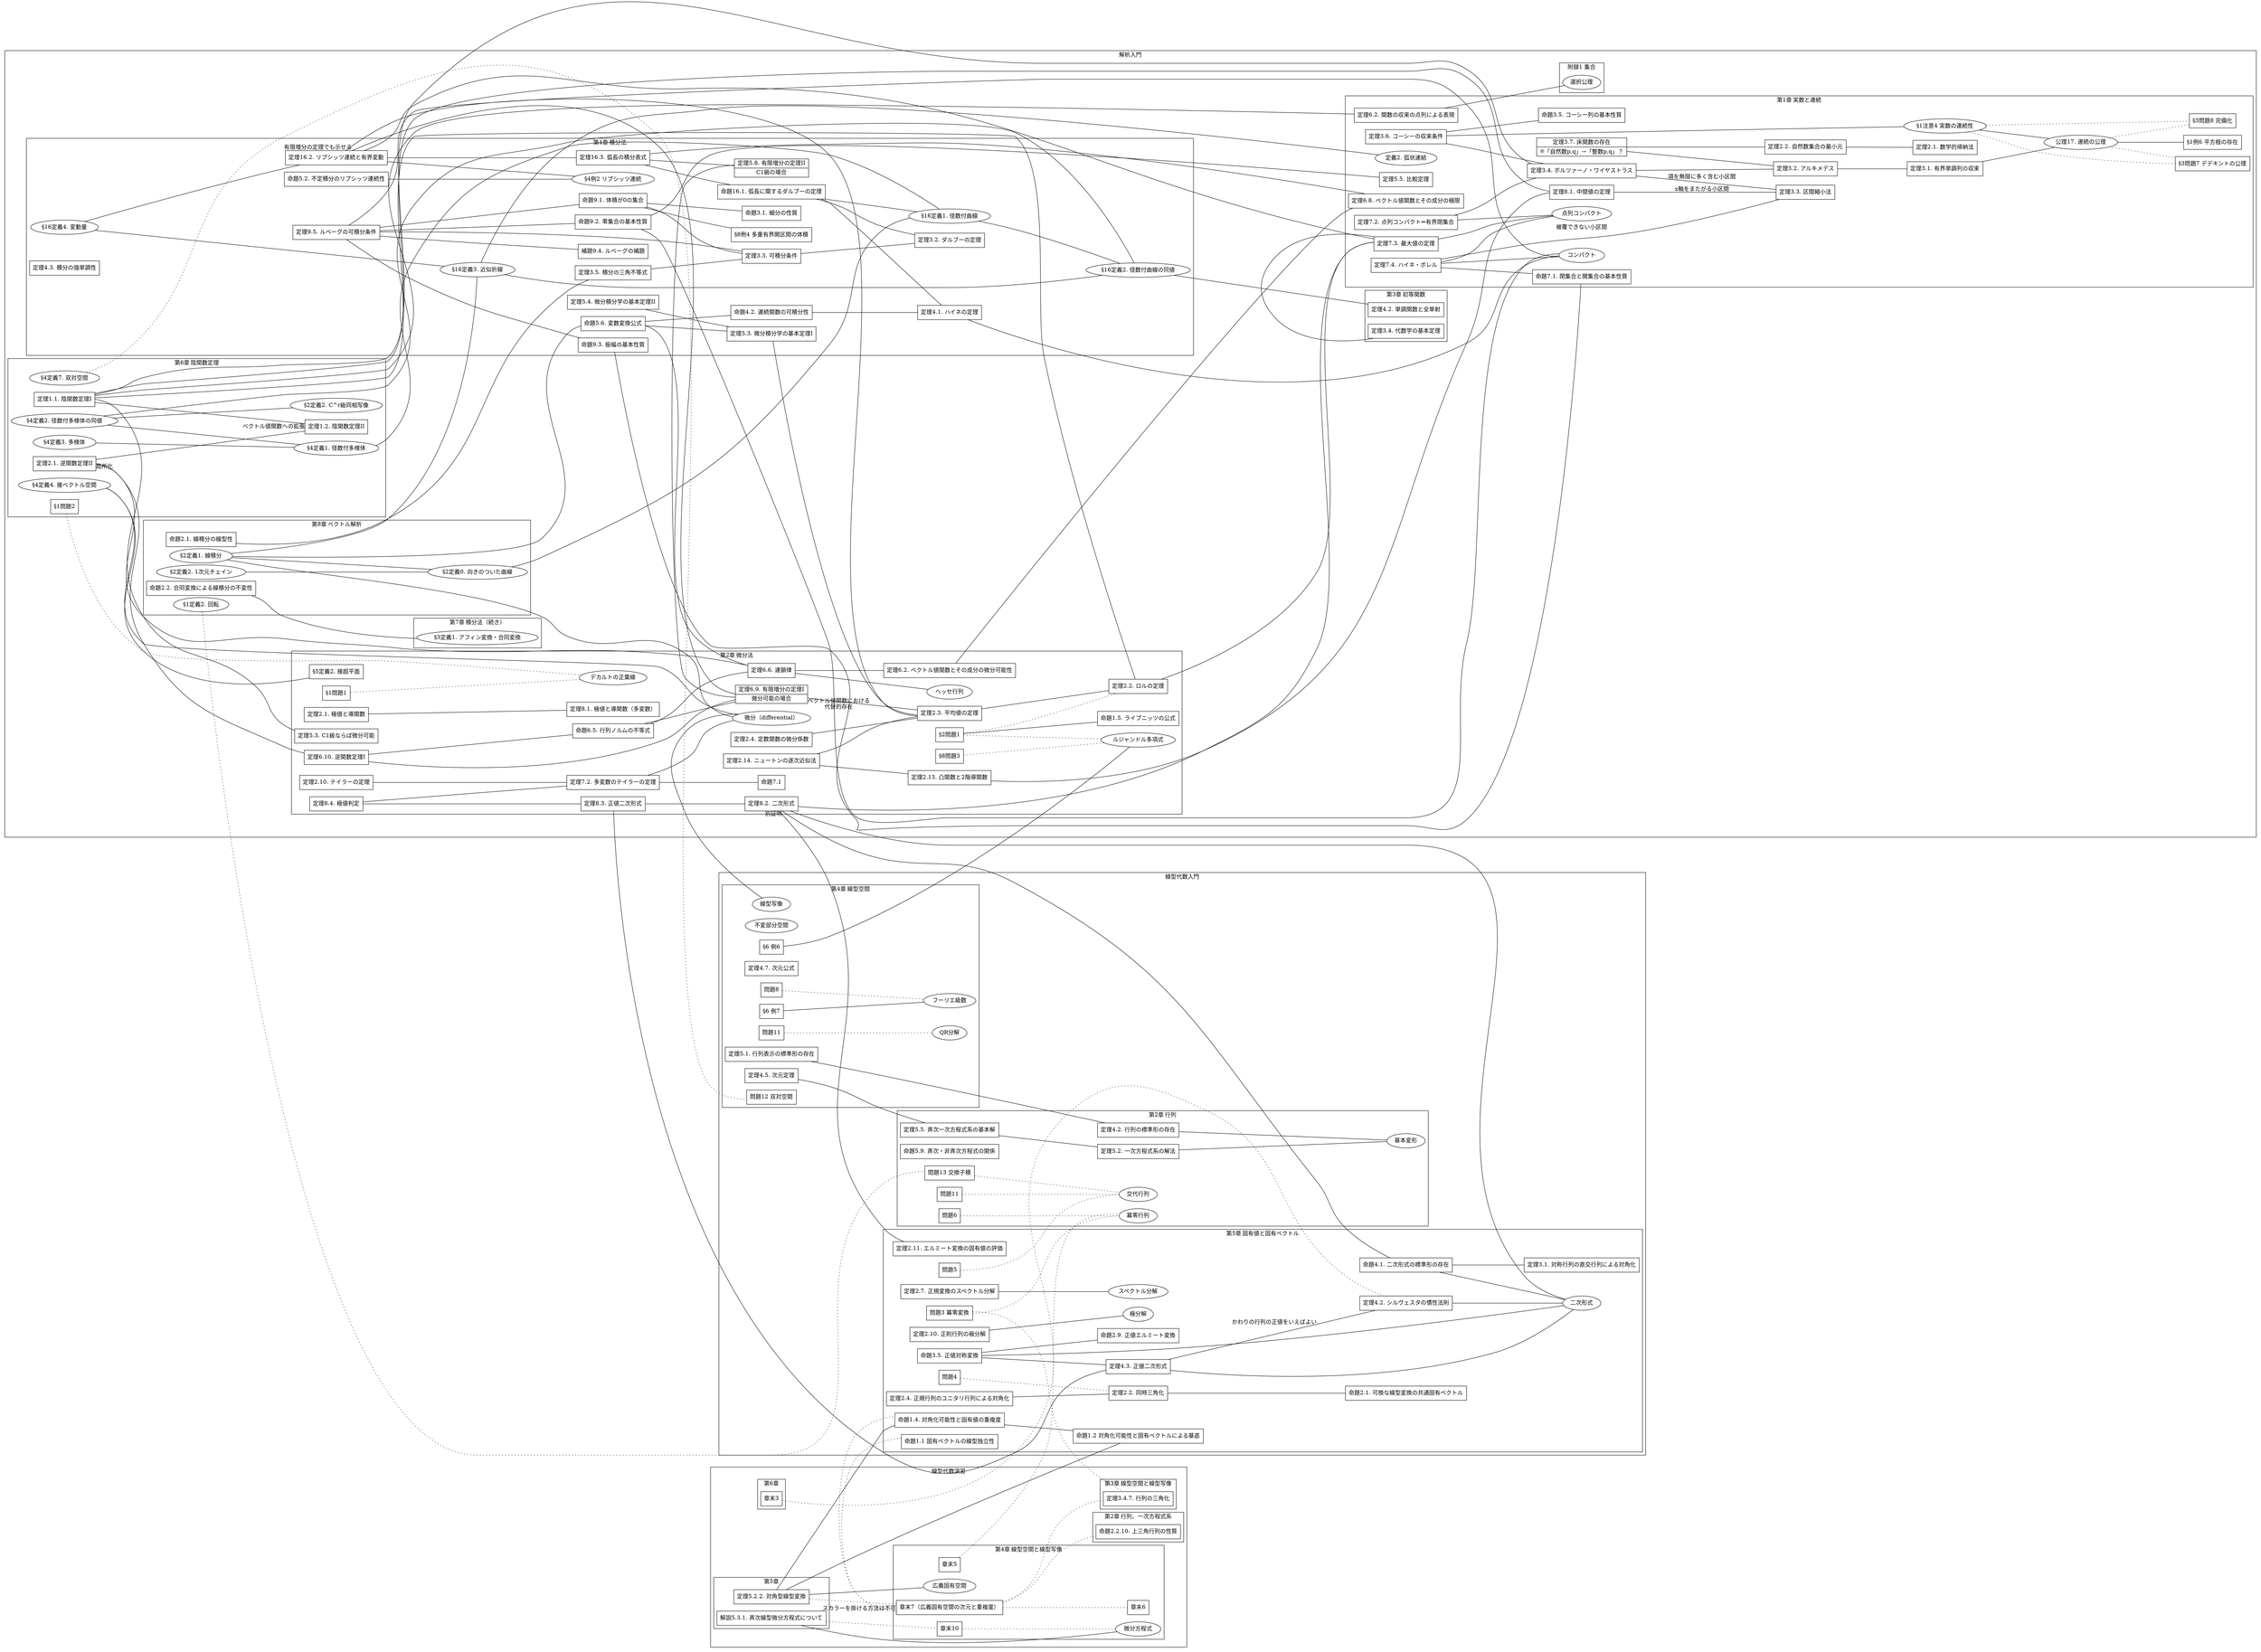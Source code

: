 graph math {
    graph [
        layout = dot
        splines = true
        rankdir = LR
        ranksep=2
        overlap=false
    ]

    node [
        shape = box
    ]

    subgraph cluster_analysis {
        label = "解析入門"

        subgraph cluster_analysis_ex1 {
            label = "附録1 集合"

            a_axiom_ex1_1 [label="選択公理", shape=ellipse]
        }

        subgraph cluster_analysis_1 {
            label = "第1章 実数と連続"

            a_concept_1_7_a [label="コンパクト", shape=ellipse]
            a_concept_1_7_b [label="点列コンパクト", shape=ellipse]

            a_axiom_1_1_17 [label="公理17. 連続の公理", shape=ellipse]

            a_def_1_8_2 [label="定義2. 弧状連結", shape=ellipse]

            a_prop_1_2_1 [label="定理2.1. 数学的帰納法"]
            a_prop_1_2_2 [label="定理2.2. 自然数集合の最小元"]
            a_prop_1_3_1 [label="定理3.1. 有界単調列の収束"]
            a_prop_1_3_2 [label="定理3.2. アルキメデス"]
            a_prop_1_3_3 [label="定理3.3. 区間縮小法"]
            a_prop_1_3_4 [label="定理3.4. ボルツァーノ・ワイヤストラス"]
            a_prop_1_3_5 [label="命題3.5. コーシー列の基本性質"]
            a_prop_1_3_6 [label="定理3.6. コーシーの収束条件"]
            a_prop_1_3_7 [label="定理3.7. 床関数の存在|※「自然数p,q」→「整数p,q」？", shape=record]
            a_prop_1_5_5 [label="定理5.5. 比較定理"]
            a_prop_1_6_2 [label="定理6.2. 関数の収束の点列による表現"]
            a_prop_1_6_8 [label="定理6.8. ベクトル値関数とその成分の極限"]
            a_prop_1_7_1 [label="命題7.1. 閉集合と開集合の基本性質"]
            a_prop_1_7_2 [label="定理7.2. 点列コンパクト⇔有界閉集合"]
            a_prop_1_7_3 [label="定理7.3. 最大値の定理"]
            a_prop_1_7_4 [label="定理7.4. ハイネ・ボレル"]
            a_prop_1_8_1 [label="定理8.1. 中間値の定理"]

            a_example_1_1_6 [label="§1例6 平方根の存在"]

            a_remark_1_1_4 [label="§1注意4 実数の連続性", shape=ellipse]

            a_problem_1_3_7 [label="§3問題7 デデキントの公理"]
            a_problem_1_3_8 [label="§3問題8 完備化"]
        }

        subgraph cluster_analysis_2 {
            label = "第2章 微分法"

            a_concept_2_1_a [label="デカルトの正葉線", shape=ellipse]
            a_concept_2_2_a [label="ルジャンドル多項式", shape=ellipse]
            a_concept_2_6_a [label="ヘッセ行列", shape=ellipse]
            a_concept_2_7_a [label="微分（differential）", shape=ellipse]

            a_def_2_5_2 [label="§5定義2. 接超平面"]

            a_prop_2_1_5 [label="命題1.5. ライプニッツの公式"]
            a_prop_2_2_1 [label="定理2.1. 極値と導関数"]
            a_prop_2_2_2 [label="定理2.2. ロルの定理"]
            a_prop_2_2_3 [label="定理2.3. 平均値の定理"]
            a_prop_2_2_4 [label="定理2.4. 定数関数の微分係数"]
            a_prop_2_2_10 [label="定理2.10. テイラーの定理"]
            a_prop_2_2_13 [label="定理2.13. 凸関数と2階導関数"]
            a_prop_2_2_14 [label="定理2.14. ニュートンの逐次近似法"]
            a_prop_2_5_3 [label="定理5.3. C1級ならば微分可能"]
            a_prop_2_6_2 [label="定理6.2. ベクトル値関数とその成分の微分可能性"]
            a_prop_2_6_5 [label="命題6.5. 行列ノルムの不等式"]
            a_prop_2_6_6 [label="定理6.6. 連鎖律"]
            a_prop_2_6_9 [label="定理6.9. 有限増分の定理I|微分可能の場合", shape=record]
            a_prop_2_6_10 [label="定理6.10. 逆関数定理I"]
            a_prop_2_7_1 [label="命題7.1"]
            a_prop_2_7_2 [label="定理7.2. 多変数のテイラーの定理"]
            a_prop_2_8_1 [label="定理8.1. 極値と導関数（多変数）"]
            a_prop_2_8_2 [label="定理8.2. 二次形式"]
            a_prop_2_8_3 [label="定理8.3. 正値二次形式"]
            a_prop_2_8_4 [label="定理8.4. 極値判定"]

            a_problem_2_1_1 [label="§1問題1"]
            a_problem_2_2_1 [label="§2問題1"]
            a_problem_2_8_3 [label="§8問題3"]
        }

        subgraph cluster_analysis_3 {
            label = "第3章 初等関数"

            a_prop_3_3_4 [label="定理3.4. 代数学の基本定理"]
            a_prop_3_4_2 [label="定理4.2. 単調関数と全単射"]
        }

        subgraph cluster_analysis_4 {
            label = "第4章 積分法"

            a_def_4_16_1 [label="§16定義1. 径数付曲線", shape=ellipse]
            a_def_4_16_2 [label="§16定義2. 径数付曲線の同値", shape=ellipse]
            a_def_4_16_3 [label="§16定義3. 近似折線", shape=ellipse]
            a_def_4_16_4 [label="§16定義4. 変動量", shape=ellipse]

            a_prop_4_3_1 [label="命題3.1. 細分の性質"]
            a_prop_4_3_2 [label="定理3.2. ダルブーの定理"]
            a_prop_4_3_3 [label="定理3.3. 可積分条件"]
            a_prop_4_3_5 [label="定理3.5. 積分の三角不等式"]
            a_prop_4_4_1 [label="定理4.1. ハイネの定理"]
            a_prop_4_4_2 [label="命題4.2. 連続関数の可積分性"]
            a_prop_4_4_3 [label="定理4.3. 積分の強単調性"]
            a_prop_4_5_2 [label="命題5.2. 不定積分のリプシッツ連続性"]
            a_prop_4_5_3 [label="定理5.3. 微分積分学の基本定理I"]
            a_prop_4_5_4 [label="定理5.4. 微分積分学の基本定理II"]
            a_prop_4_5_6 [label="命題5.6. 変数変換公式"]
            a_prop_4_5_8 [label="<pl>定理5.8. 有限増分の定理II|<pr>C1級の場合", shape=record]
            a_prop_4_9_1 [label="命題9.1. 体積が0の集合"]
            a_prop_4_9_2 [label="命題9.2. 零集合の基本性質"]
            a_prop_4_9_3 [label="命題9.3. 振幅の基本性質"]
            a_prop_4_9_4 [label="補題9.4. ルベーグの補題"]
            a_prop_4_9_5 [label="定理9.5. ルベーグの可積分条件"]

            a_prop_4_16_1 [label="命題16.1. 弧長に関するダルブーの定理"]
            a_prop_4_16_2 [label="定理16.2. リプシッツ連続と有界変動"]
            a_prop_4_16_3 [label="定理16.3. 弧長の積分表式"]

            a_example_4_4_2 [label="§4例2 リプシッツ連続", shape=ellipse]
            a_example_4_8_4 [label="§8例4 多重有界開区間の体積"]
        }

        subgraph cluster_analysis_6 {
            label = "第6章 陰関数定理"

            a_def_6_2_2 [label="§2定義2. C^r級同相写像", shape=ellipse]
            a_def_6_4_1 [label="§4定義1. 径数付多様体", shape=ellipse]
            a_def_6_4_2 [label="§4定義2. 径数付多様体の同値", shape=ellipse]
            a_def_6_4_3 [label="§4定義3. 多様体", shape=ellipse]
            a_def_6_4_4 [label="§4定義4. 接ベクトル空間", shape=ellipse]
            a_def_6_4_7 [label="§4定義7. 双対空間", shape=ellipse]

            a_prop_6_1_1 [label="定理1.1. 陰関数定理I"]
            a_prop_6_1_2 [label="定理1.2. 陰関数定理II"]
            a_prop_6_2_1 [label="定理2.1. 逆関数定理II"]

            a_problem_6_1_2 [label="§1問題2"]
        }

        subgraph cluster_analysis_7 {
            label = "第7章 積分法（続き）"

            a_def_7_3_1 [label="§3定義1. アフィン変換・合同変換", shape=ellipse]
        }

        subgraph cluster_analysis_8 {
            label = "第8章 ベクトル解析"

            a_def_8_1_2 [label="§1定義2. 回転", shape=ellipse]
            a_def_8_2_0 [label="§2定義0. 向きのついた曲線", shape=ellipse]
            a_def_8_2_1 [label="§2定義1. 線積分", shape=ellipse]
            a_def_8_2_2 [label="§2定義2. 1次元チェイン", shape=ellipse]

            a_prop_8_2_1 [label="命題2.1. 線積分の線型性"]
            a_prop_8_2_2 [label="命題2.2. 合同変換による線積分の不変性"]
        }
    }

    subgraph cluster_linear_algebra {
        label = "線型代数入門"

        #l_concept_0_a [label="行列の分解", shape=ellipse]

        subgraph cluster_linear_algebra_2 {
            label = "第2章 行列"

            l_concept_2_a [label="基本変形", shape=ellipse]
            l_concept_2_b [label="冪零行列", shape=ellipse]
            l_concept_2_c [label="交代行列", shape=ellipse]

            l_prop_2_4_2 [label="定理4.2. 行列の標準形の存在"]
            l_prop_2_5_2 [label="定理5.2. 一次方程式系の解法"]
            l_prop_2_5_5 [label="定理5.5. 斉次一次方程式系の基本解"]
            l_prop_2_5_9 [label="命題5.9. 斉次・非斉次方程式の関係"]

            l_problem_2_6 [label="問題6"]
            l_problem_2_11 [label="問題11"]
            l_problem_2_13 [label="問題13 交換子積"]
        }

        subgraph cluster_linear_algebra_3 {
            label = "第3章 行列式"
        }

        subgraph cluster_linear_algebra_4 {
            label = "第4章 線型空間"

            l_concept_4_a [label="線型写像", shape=ellipse]
            l_concept_4_b [label="不変部分空間", shape=ellipse]
            l_concept_4_c [label="フーリエ級数", shape=ellipse]
            l_concept_4_d [label="QR分解", shape=ellipse]

            l_prop_4_4_5 [label="定理4.5. 次元定理"]
            l_prop_4_4_7 [label="定理4.7. 次元公式"]
            l_prop_4_5_1 [label="定理5.1. 行列表示の標準形の存在"]

            l_example_4_6_6 [label="§6 例6"]
            l_example_4_6_7 [label="§6 例7"]

            l_problem_4_8 [label="問題8"]
            l_problem_4_11 [label="問題11"]
            l_problem_4_12 [label="問題12 双対空間"]
        }

        subgraph cluster_linear_algebra_5 {
            label = "第5章 固有値と固有ベクトル"

            l_concept_5_a [label="二次形式", shape=ellipse]
            l_concept_5_b [label="スペクトル分解", shape=ellipse]
            l_concept_5_c [label="極分解", shape=ellipse]

            l_prop_5_1_1  [label="命題1.1 固有ベクトルの線型独立性"]
            l_prop_5_1_2  [label="命題1.2 対角化可能性と固有ベクトルによる基底"]
            l_prop_5_1_4  [label="命題1.4. 対角化可能性と固有値の重複度"]
            l_prop_5_2_1 [label="命題2.1. 可換な線型変換の共通固有ベクトル"]
            l_prop_5_2_2 [label="定理2.2. 同時三角化"]
            l_prop_5_2_4 [label="定理2.4. 正規行列のユニタリ行列による対角化"]
            l_prop_5_2_7 [label="定理2.7. 正規変換のスペクトル分解"]
            l_prop_5_2_9 [label="命題2.9. 正値エルミート変換"]
            l_prop_5_2_10 [label="定理2.10. 正則行列の極分解"]
            l_prop_5_2_11 [label="定理2.11. エルミート変換の固有値の評価"]
            l_prop_5_3_1 [label="定理3.1. 対称行列の直交行列による対角化"]
            l_prop_5_3_5 [label="命題3.5. 正値対称変換"]
            l_prop_5_4_1 [label="命題4.1. 二次形式の標準形の存在"]
            l_prop_5_4_2 [label="定理4.2. シルヴェスタの慣性法則"]
            l_prop_5_4_3 [label="定理4.3. 正値二次形式"]

            l_problem_5_3 [label="問題3 冪零変換"]
            l_problem_5_4 [label="問題4"]
            l_problem_5_5 [label="問題5"]
        }
    }

    subgraph cluster_linear_algebra_work {
        label = "線型代数演習"

        subgraph cluster_linear_algebra_work_2 {
            label = "第2章 行列、一次方程式系"

            lw_prop_2_2_10 [label="命題2.2.10. 上三角行列の性質"]
        }

        subgraph cluster_linear_algebra_work_3 {
            label = "第3章 線型空間と線型写像"

            lw_prop_5_a [label="定理3.4.7. 行列の三角化"]
        }

        subgraph cluster_linear_algebra_work_4 {
            label = "第4章 線型空間と線型写像"

            lw_concept_4_a [label="広義固有空間", shape=ellipse]
            lw_concept_4_b [label="微分方程式", shape=ellipse]

            lw_problem_4_0_5 [label="章末5"]
            lw_problem_4_0_6 [label="章末6"]
            lw_problem_4_0_7 [label="章末7（広義固有空間の次元と重複度）"]
            lw_problem_4_0_10 [label="章末10"]
        }

        subgraph cluster_linear_algebra_work_5 {
            label = "第5章"

            lw_prop_5_2_2 [label="定理5.2.2. 対角型線型変換"]
            lw_prop_5_3_1 [label="解説5.3.1. 斉次線型微分方程式について"]
        }

        subgraph cluster_linear_algebra_work_6 {
            label = "第6章"

            lw_problem_6_0_9 [label="章末3"]
        }
    }

    a_prop_2_7_2 -- a_prop_2_7_1
    a_prop_2_7_2 -- a_concept_2_7_a
    a_prop_1_8_1 -- a_prop_1_3_3 [label="x軸をまたがる小区間"]
    a_concept_2_7_a -- l_concept_4_a
    a_problem_2_1_1 -- a_concept_2_1_a [style=dotted]
    a_prop_4_4_2 -- a_prop_4_4_1
    a_prop_4_4_1 -- a_concept_1_7_a

    l_problem_5_3 -- lw_prop_5_a [style=dotted]
    l_problem_5_4 -- l_prop_5_2_2 [style=dotted]

    lw_prop_5_2_2 -- l_prop_5_1_2
    lw_prop_5_2_2 -- l_prop_5_1_4
    lw_prop_5_2_2 -- lw_problem_4_0_7 [style=dotted]
    lw_prop_5_2_2 -- lw_concept_4_a

    lw_problem_4_0_7 -- lw_problem_4_0_6 [style=dotted]

    a_prop_2_2_13 -- a_prop_1_8_1
    a_prop_1_3_4 -- a_prop_1_3_2
    a_prop_1_3_4 -- a_prop_1_3_3 [label="項を無限に多く含む小区間"]
    a_prop_1_7_2 -- a_concept_1_7_b
    a_prop_1_7_2 -- a_prop_1_3_4
    a_prop_1_7_3 -- a_concept_1_7_b
    a_prop_1_7_4 -- a_concept_1_7_a
    a_prop_1_7_4 -- a_concept_1_7_b
    a_prop_1_7_4 -- a_prop_1_3_3 [label="被覆できない小区間"]

    a_prop_2_8_2 -- l_concept_5_a
    a_prop_2_8_2 -- a_prop_1_7_3

    l_prop_5_3_5 -- l_prop_5_2_9
    l_prop_5_3_5 -- l_concept_5_a
    l_prop_5_3_5 -- l_prop_5_4_3
    l_prop_5_4_3 -- l_concept_5_a
    l_prop_5_4_3 -- l_prop_5_4_2 [label="かわりの行列の正値をいえばよい"]
    l_prop_5_4_2 -- l_concept_5_a

    l_prop_5_4_1 -- l_concept_5_a
    l_prop_5_4_1 -- a_prop_2_8_2 [headlabel="別証明"]
    l_prop_5_4_2 -- lw_problem_6_0_9 [style=dotted]

    a_prop_2_2_10 -- a_prop_2_7_2

    a_problem_2_2_1 -- a_concept_2_2_a [style=dotted]
    a_problem_2_2_1 -- a_prop_2_2_2 [style=dotted]

    a_prop_2_6_5 -- a_prop_2_6_6 -- a_concept_2_6_a
    a_prop_2_6_5 -- a_prop_2_6_9
    a_prop_2_6_9 -- a_prop_2_2_3 [taillabel="ベクトル値関数における\n代替的存在"]
    a_prop_2_2_3 -- a_prop_2_2_2

    a_prop_2_2_1 -- a_prop_2_8_1

    l_prop_2_4_2 -- l_concept_2_a
    l_prop_2_5_2 -- l_concept_2_a
    l_prop_2_5_5 -- l_prop_2_5_2

    l_prop_4_4_5 -- l_prop_2_5_5
    l_problem_2_6 -- l_concept_2_b [style=dotted]
    l_problem_5_5 -- l_concept_2_c [style=dotted]
    l_problem_2_11 -- l_concept_2_c [style=dotted]
    l_problem_2_13 -- l_concept_2_c [style=dotted]
    l_prop_4_5_1 -- l_prop_2_4_2
    l_example_4_6_6 -- a_concept_2_2_a
    l_example_4_6_7 -- l_concept_4_c
    l_problem_4_8 -- l_concept_4_c [style=dotted]
    l_problem_4_11 -- l_concept_4_d [style=dotted]

    l_prop_5_2_2 -- l_prop_5_2_1
    l_prop_5_2_4 -- l_prop_5_2_2
    l_prop_5_2_7 -- l_concept_5_b
    l_prop_5_2_10 -- l_concept_5_c

    #l_concept_0_a -- l_concept_4_d
    #l_concept_0_a -- l_concept_5_b
    #l_concept_0_a -- l_concept_5_c
    #l_concept_0_a -- lw_prop_5_a
    #l_concept_0_a -- l_prop_5_2_4
    #l_concept_0_a -- l_prop_5_3_1
    #l_concept_0_a -- l_prop_5_2_2
    #l_concept_0_a -- l_prop_5_1_4

    lw_problem_4_0_7 -- l_prop_5_1_4 [style=dotted]
    l_problem_5_3 -- l_concept_2_b [style=dotted]
    l_prop_5_1_4 -- l_prop_5_1_2

    lw_problem_4_0_7 -- lw_prop_5_a [style=dotted]
    lw_problem_4_0_7 -- l_prop_5_1_1 [taillabel="スカラーを掛ける方法は不可"] [style=dotted]
    lw_problem_4_0_5 -- l_concept_2_b [style=dotted]
    lw_problem_4_0_7 -- lw_prop_2_2_10 [style=dotted]

    a_problem_2_2_1 -- a_prop_2_1_5

    a_axiom_1_1_17 -- a_example_1_1_6
    a_axiom_1_1_17 -- a_problem_1_3_7 [style=dotted]
    a_axiom_1_1_17 -- a_problem_1_3_8 [style=dotted]

    a_prop_1_3_6 -- a_prop_1_3_5
    a_prop_1_3_6 -- a_prop_1_3_4

    a_prop_1_3_2 -- a_prop_1_3_1
    a_prop_1_3_1 -- a_axiom_1_1_17

    a_prop_1_3_6 -- a_remark_1_1_4
    a_remark_1_1_4 -- a_problem_1_3_7 [style=dotted]
    a_remark_1_1_4 -- a_problem_1_3_8 [style=dotted]
    a_remark_1_1_4 -- a_axiom_1_1_17

    a_prop_1_2_2 -- a_prop_1_2_1
    a_prop_1_3_7 -- a_prop_1_3_2
    a_prop_1_3_7 -- a_prop_1_2_2

    l_prop_5_4_1 -- l_prop_5_3_1

    a_prop_2_8_2 -- l_prop_5_2_11
    a_prop_2_8_3 -- l_prop_5_4_3
    a_prop_2_8_3 -- a_prop_2_8_2
    a_prop_2_8_4 -- a_prop_2_7_2
    a_prop_2_8_4 -- a_prop_2_8_3

    a_problem_2_8_3 -- a_concept_2_2_a [style=dotted]

    a_def_8_1_2 -- l_problem_2_13 [style=dotted]

    lw_prop_5_3_1 -- lw_problem_4_0_10 [style=dotted]
    lw_problem_4_0_10 -- lw_concept_4_b [style=dotted]
    lw_prop_5_3_1 -- lw_concept_4_b

    a_prop_4_9_1 -- a_prop_4_3_3
    a_prop_4_3_3 -- a_prop_4_3_2
    a_prop_4_9_1 -- a_example_4_8_4
    a_prop_4_9_1 -- a_prop_4_3_1

    a_prop_4_5_2 -- a_example_4_4_2

    a_prop_4_9_2 -- a_prop_1_5_5
    a_prop_4_9_2 -- a_concept_1_7_a

    a_problem_6_1_2 -- a_concept_2_1_a [style=dotted]

    a_prop_4_9_3 -- a_prop_1_7_1
    a_prop_1_7_4 -- a_prop_1_7_1

    a_prop_4_9_5 -- a_prop_4_9_4
    a_prop_4_9_5 -- a_prop_4_9_3
    a_prop_4_9_5 -- a_prop_4_9_2
    a_prop_4_9_5 -- a_prop_4_9_1
    a_prop_4_9_5 -- a_prop_4_3_3
    a_prop_4_9_5 -- a_concept_1_7_a

    a_def_4_16_2 -- a_prop_3_4_2
    a_def_4_16_3 -- a_def_1_8_2
    a_def_4_16_3 -- a_def_4_16_2
    a_def_4_16_1 -- a_def_4_16_2

    a_prop_4_16_1 -- a_def_4_16_1
    a_prop_4_16_1 -- a_prop_4_3_2
    a_prop_4_16_1 -- a_prop_4_4_1

    a_def_4_16_4 -- a_def_4_16_3
    a_prop_4_16_2 -- a_example_4_4_2
    a_def_4_16_4 -- a_prop_4_16_2
    a_prop_4_16_2 -- a_prop_2_2_3
    a_prop_4_16_2 -- a_prop_2_6_9 [taillabel="有限増分の定理でも示せる"]
    a_prop_4_16_2 -- a_prop_1_7_3
    a_prop_4_16_2 -- a_prop_4_16_3

    a_prop_2_6_9 -- a_prop_4_5_8
    a_prop_4_16_3 -- a_prop_4_5_8

    a_prop_2_6_6 -- a_prop_2_6_2
    a_prop_2_6_2 -- a_prop_1_6_8
    a_prop_4_16_3 -- a_prop_1_6_8
    a_prop_4_16_3 -- a_prop_4_16_1

    a_prop_6_1_1 -- a_prop_1_8_1
    a_prop_6_1_1 -- a_prop_1_3_4
    a_prop_6_1_1 -- a_prop_2_2_2
    a_prop_6_1_1 -- a_prop_1_6_2

    a_prop_3_3_4 -- a_prop_1_7_3

    a_prop_1_6_2 -- a_axiom_ex1_1
    a_prop_6_1_1 -- a_prop_2_5_3
    a_prop_6_1_1 -- a_prop_6_1_2 [headlabel="ベクトル値関数への拡張"]

    a_prop_6_2_1 -- a_prop_6_1_2
    a_prop_6_2_1 -- a_prop_2_6_10 [taillabel="局所化"]
    a_prop_6_2_1 -- a_prop_2_6_6
    a_prop_2_6_10 -- a_prop_2_6_9
    a_prop_2_6_10 -- a_prop_2_6_5

    a_def_6_4_1 -- a_def_4_16_1
    a_def_6_4_2 -- a_def_4_16_2
    a_def_6_4_2 -- a_def_6_4_1
    a_def_6_4_2 -- a_def_6_2_2
    a_def_6_4_3 -- a_def_6_4_1

    a_def_6_4_7 -- l_problem_4_12 [style=dotted]

    a_def_6_4_4 -- a_def_2_5_2
    a_def_6_4_4 -- a_concept_2_7_a

    a_prop_8_2_1 -- a_prop_4_3_5
    a_prop_4_3_5 -- a_prop_4_3_3

    a_def_8_2_0 -- a_def_4_16_1
    a_def_8_2_1 -- a_def_8_2_0
    a_def_8_2_1 -- a_def_4_16_3
    a_def_8_2_1 -- a_concept_2_7_a
    a_def_8_2_1 -- a_prop_4_5_6

    a_prop_4_5_6 -- a_prop_2_6_6
    a_prop_4_5_6 -- a_prop_4_5_3
    a_prop_4_5_6 -- a_prop_4_4_2
    a_prop_4_5_4 -- a_prop_4_5_3
    a_prop_4_5_3 -- a_prop_2_2_3

    a_def_8_2_2 -- a_def_8_2_0

    a_prop_8_2_2 -- a_def_7_3_1

    a_prop_2_2_2 -- a_prop_1_7_3
    a_prop_2_2_4 -- a_prop_2_2_3
    a_prop_2_2_14 -- a_prop_2_2_13
    a_prop_2_2_14 -- a_prop_2_2_3
}